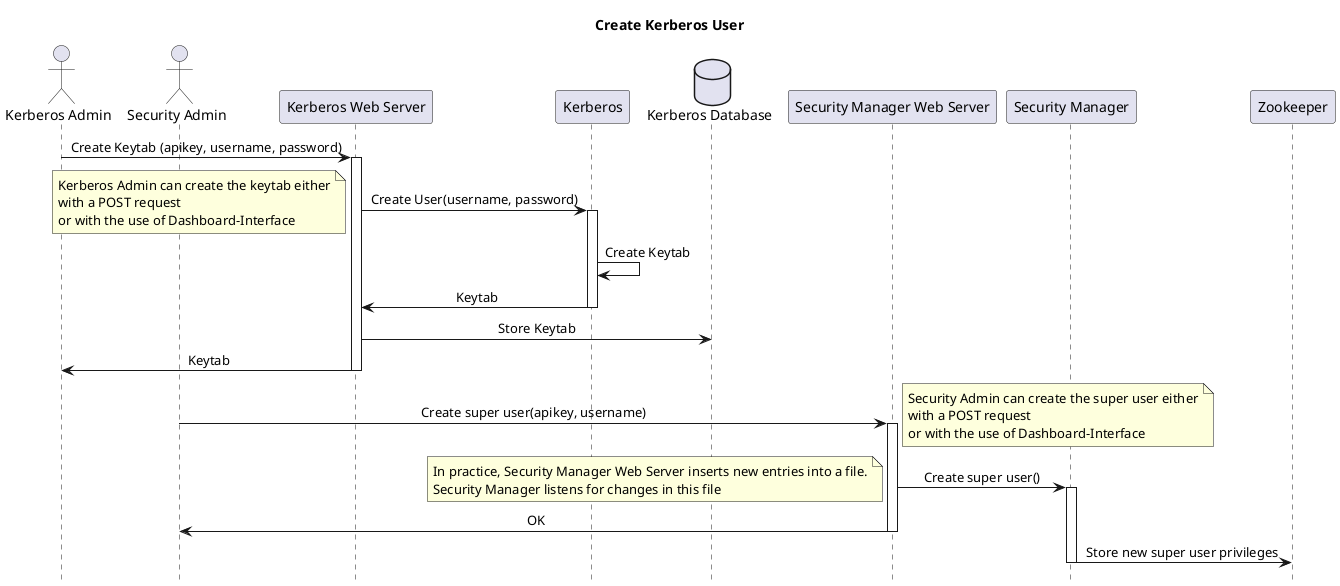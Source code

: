 @startuml
hide footbox
skinparam sequenceMessageAlign center

Title "Create Kerberos User"

actor "Kerberos Admin" as kadmin
actor "Security Admin" as sadmin

participant "Kerberos Web Server" as kerberosws
participant "Kerberos" as kerberos
database "Kerberos Database" as kdata

participant "Security Manager Web Server" as smanagerws
participant "Security Manager" as smanager
participant "Zookeeper" as zoo

' TODO: Extend with CA and External Service Example

kadmin -> kerberosws : Create Keytab (apikey, username, password)

activate kerberosws
kerberosws -> kerberos : Create User(username, password)
activate kerberos
note left
    Kerberos Admin can create the keytab either
    with a POST request 
    or with the use of Dashboard-Interface
end note
kerberos -> kerberos : Create Keytab
kerberos -> kerberosws : Keytab
deactivate kerberos

kerberosws -> kdata : Store Keytab

kerberosws -> kadmin : Keytab

deactivate kerberosws

sadmin -> smanagerws : Create super user(apikey, username)
activate smanagerws
note right
    Security Admin can create the super user either
    with a POST request 
    or with the use of Dashboard-Interface
end note
smanagerws -> smanager : Create super user()
activate smanager
note left
    In practice, Security Manager Web Server inserts new entries into a file.
    Security Manager listens for changes in this file
end note

smanagerws -> sadmin : OK
deactivate smanagerws

smanager -> zoo : Store new super user privileges
deactivate smanager
@enduml